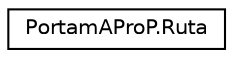 digraph "Graphical Class Hierarchy"
{
  edge [fontname="Helvetica",fontsize="10",labelfontname="Helvetica",labelfontsize="10"];
  node [fontname="Helvetica",fontsize="10",shape=record];
  rankdir="LR";
  Node0 [label="PortamAProP.Ruta",height=0.2,width=0.4,color="black", fillcolor="white", style="filled",URL="$class_portam_a_pro_p_1_1_ruta.html",tooltip="Classe encarregada de guardar/proveir informacio als diferents algoritmes. "];
}
